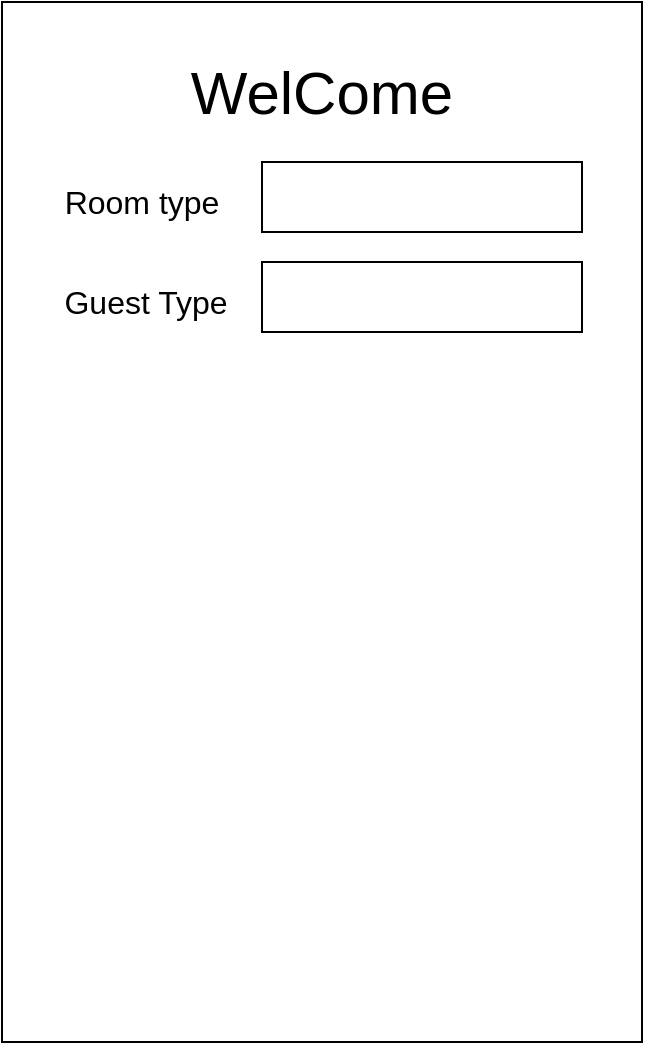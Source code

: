 <mxfile>
    <diagram id="e106cY2iBRQlKbIaNl2P" name="Page-1">
        <mxGraphModel dx="988" dy="757" grid="1" gridSize="10" guides="1" tooltips="1" connect="1" arrows="1" fold="1" page="1" pageScale="1" pageWidth="1200" pageHeight="1920" math="0" shadow="0">
            <root>
                <mxCell id="0"/>
                <mxCell id="1" parent="0"/>
                <mxCell id="2" value="" style="rounded=0;whiteSpace=wrap;html=1;" vertex="1" parent="1">
                    <mxGeometry x="320" y="120" width="320" height="520" as="geometry"/>
                </mxCell>
                <mxCell id="3" value="&lt;font style=&quot;font-size: 30px;&quot;&gt;WelCome&lt;/font&gt;" style="text;html=1;strokeColor=none;fillColor=none;align=center;verticalAlign=middle;whiteSpace=wrap;rounded=0;" vertex="1" parent="1">
                    <mxGeometry x="450" y="150" width="60" height="30" as="geometry"/>
                </mxCell>
                <mxCell id="4" value="" style="rounded=0;whiteSpace=wrap;html=1;fontSize=30;" vertex="1" parent="1">
                    <mxGeometry x="450" y="200" width="160" height="35" as="geometry"/>
                </mxCell>
                <mxCell id="5" value="&lt;font style=&quot;font-size: 16px;&quot;&gt;Room type&lt;/font&gt;" style="text;html=1;strokeColor=none;fillColor=none;align=center;verticalAlign=middle;whiteSpace=wrap;rounded=0;fontSize=30;" vertex="1" parent="1">
                    <mxGeometry x="350" y="200" width="80" height="30" as="geometry"/>
                </mxCell>
                <mxCell id="6" value="" style="rounded=0;whiteSpace=wrap;html=1;fontSize=30;" vertex="1" parent="1">
                    <mxGeometry x="450" y="250" width="160" height="35" as="geometry"/>
                </mxCell>
                <mxCell id="7" value="&lt;font style=&quot;font-size: 16px;&quot;&gt;Guest Type&lt;/font&gt;" style="text;html=1;strokeColor=none;fillColor=none;align=center;verticalAlign=middle;whiteSpace=wrap;rounded=0;fontSize=30;" vertex="1" parent="1">
                    <mxGeometry x="347" y="250" width="90" height="30" as="geometry"/>
                </mxCell>
            </root>
        </mxGraphModel>
    </diagram>
</mxfile>
